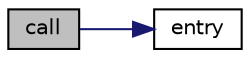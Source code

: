 digraph "call"
{
 // LATEX_PDF_SIZE
  edge [fontname="Helvetica",fontsize="10",labelfontname="Helvetica",labelfontsize="10"];
  node [fontname="Helvetica",fontsize="10",shape=record];
  rankdir="LR";
  Node1 [label="call",height=0.2,width=0.4,color="black", fillcolor="grey75", style="filled", fontcolor="black",tooltip=" "];
  Node1 -> Node2 [color="midnightblue",fontsize="10",style="solid",fontname="Helvetica"];
  Node2 [label="entry",height=0.2,width=0.4,color="black", fillcolor="white", style="filled",URL="$class_c_thunk.html#a895c3e772383b07c7a2298b9e42a339b",tooltip=" "];
}
